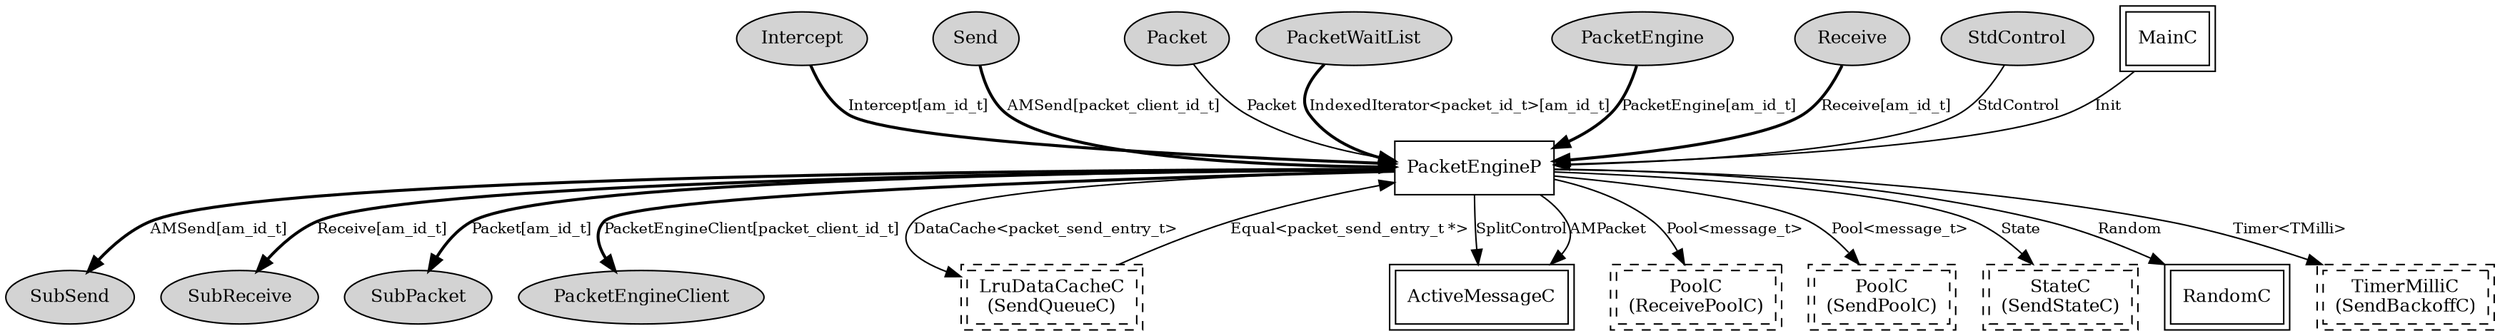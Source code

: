 digraph "PacketEngineC" {
  n0x7e4fa7b0 [shape=ellipse, style=filled, label="Intercept", fontsize=12];
  "PacketEngineP" [fontsize=12, shape=box, URL="PacketEngineP.html"];
  n0x7e502870 [shape=ellipse, style=filled, label="Send", fontsize=12];
  "PacketEngineP" [fontsize=12, shape=box, URL="PacketEngineP.html"];
  n0x7e4faad0 [shape=ellipse, style=filled, label="Packet", fontsize=12];
  "PacketEngineP" [fontsize=12, shape=box, URL="PacketEngineP.html"];
  n0x7e4e4b60 [shape=ellipse, style=filled, label="PacketWaitList", fontsize=12];
  "PacketEngineP" [fontsize=12, shape=box, URL="PacketEngineP.html"];
  n0x7e4ebbd0 [shape=ellipse, style=filled, label="PacketEngine", fontsize=12];
  "PacketEngineP" [fontsize=12, shape=box, URL="PacketEngineP.html"];
  n0x7e5011e8 [shape=ellipse, style=filled, label="Receive", fontsize=12];
  "PacketEngineP" [fontsize=12, shape=box, URL="PacketEngineP.html"];
  n0x7e5021a0 [shape=ellipse, style=filled, label="StdControl", fontsize=12];
  "PacketEngineP" [fontsize=12, shape=box, URL="PacketEngineP.html"];
  "PacketEngineP" [fontsize=12, shape=box, URL="PacketEngineP.html"];
  n0x7e4e9998 [shape=ellipse, style=filled, label="SubSend", fontsize=12];
  "PacketEngineP" [fontsize=12, shape=box, URL="PacketEngineP.html"];
  n0x7e4e8320 [shape=ellipse, style=filled, label="SubReceive", fontsize=12];
  "PacketEngineP" [fontsize=12, shape=box, URL="PacketEngineP.html"];
  n0x7e4e8ac0 [shape=ellipse, style=filled, label="SubPacket", fontsize=12];
  "PacketEngineP" [fontsize=12, shape=box, URL="PacketEngineP.html"];
  n0x7e4da440 [shape=ellipse, style=filled, label="PacketEngineClient", fontsize=12];
  "MainC" [fontsize=12, shape=box,peripheries=2, URL="tos.lib.tossim.MainC.html"];
  "PacketEngineP" [fontsize=12, shape=box, URL="PacketEngineP.html"];
  "PacketEngineC.SendQueueC" [fontsize=12, shape=box,peripheries=2, style=dashed, label="LruDataCacheC\n(SendQueueC)", URL="LruDataCacheC.html"];
  "PacketEngineP" [fontsize=12, shape=box, URL="PacketEngineP.html"];
  "PacketEngineP" [fontsize=12, shape=box, URL="PacketEngineP.html"];
  "ActiveMessageC" [fontsize=12, shape=box,peripheries=2, URL="tos.lib.tossim.ActiveMessageC.html"];
  "PacketEngineP" [fontsize=12, shape=box, URL="PacketEngineP.html"];
  "PacketEngineC.SendQueueC" [fontsize=12, shape=box,peripheries=2, style=dashed, label="LruDataCacheC\n(SendQueueC)", URL="LruDataCacheC.html"];
  "PacketEngineP" [fontsize=12, shape=box, URL="PacketEngineP.html"];
  "PacketEngineC.ReceivePoolC" [fontsize=12, shape=box,peripheries=2, style=dashed, label="PoolC\n(ReceivePoolC)", URL="tos.system.PoolC.html"];
  "PacketEngineP" [fontsize=12, shape=box, URL="PacketEngineP.html"];
  "PacketEngineC.SendPoolC" [fontsize=12, shape=box,peripheries=2, style=dashed, label="PoolC\n(SendPoolC)", URL="tos.system.PoolC.html"];
  "PacketEngineP" [fontsize=12, shape=box, URL="PacketEngineP.html"];
  "PacketEngineC.SendStateC" [fontsize=12, shape=box,peripheries=2, style=dashed, label="StateC\n(SendStateC)", URL="tos.system.StateC.html"];
  "PacketEngineP" [fontsize=12, shape=box, URL="PacketEngineP.html"];
  "RandomC" [fontsize=12, shape=box,peripheries=2, URL="tos.system.RandomC.html"];
  "PacketEngineP" [fontsize=12, shape=box, URL="PacketEngineP.html"];
  "PacketEngineC.SendBackoffC" [fontsize=12, shape=box,peripheries=2, style=dashed, label="TimerMilliC\n(SendBackoffC)", URL="tos.system.TimerMilliC.html"];
  "PacketEngineP" [fontsize=12, shape=box, URL="PacketEngineP.html"];
  "ActiveMessageC" [fontsize=12, shape=box,peripheries=2, URL="tos.lib.tossim.ActiveMessageC.html"];
  "n0x7e4fa7b0" -> "PacketEngineP" [label="Intercept[am_id_t]", style=bold, URL="../ihtml/tos.interfaces.Intercept.html", fontsize=10];
  "n0x7e502870" -> "PacketEngineP" [label="AMSend[packet_client_id_t]", style=bold, URL="../ihtml/tos.interfaces.AMSend.html", fontsize=10];
  "n0x7e4faad0" -> "PacketEngineP" [label="Packet", URL="../ihtml/tos.interfaces.Packet.html", fontsize=10];
  "n0x7e4e4b60" -> "PacketEngineP" [label="IndexedIterator<packet_id_t>[am_id_t]", style=bold, URL="../ihtml/IndexedIterator.html", fontsize=10];
  "n0x7e4ebbd0" -> "PacketEngineP" [label="PacketEngine[am_id_t]", style=bold, URL="../ihtml/PacketEngine.html", fontsize=10];
  "n0x7e5011e8" -> "PacketEngineP" [label="Receive[am_id_t]", style=bold, URL="../ihtml/tos.interfaces.Receive.html", fontsize=10];
  "n0x7e5021a0" -> "PacketEngineP" [label="StdControl", URL="../ihtml/tos.interfaces.StdControl.html", fontsize=10];
  "PacketEngineP" -> "n0x7e4e9998" [label="AMSend[am_id_t]", style=bold, URL="../ihtml/tos.interfaces.AMSend.html", fontsize=10];
  "PacketEngineP" -> "n0x7e4e8320" [label="Receive[am_id_t]", style=bold, URL="../ihtml/tos.interfaces.Receive.html", fontsize=10];
  "PacketEngineP" -> "n0x7e4e8ac0" [label="Packet[am_id_t]", style=bold, URL="../ihtml/tos.interfaces.Packet.html", fontsize=10];
  "PacketEngineP" -> "n0x7e4da440" [label="PacketEngineClient[packet_client_id_t]", style=bold, URL="../ihtml/PacketEngineClient.html", fontsize=10];
  "MainC" -> "PacketEngineP" [label="Init", URL="../ihtml/tos.interfaces.Init.html", fontsize=10];
  "PacketEngineC.SendQueueC" -> "PacketEngineP" [label="Equal<packet_send_entry_t *>", URL="../ihtml/Equal.html", fontsize=10];
  "PacketEngineP" -> "ActiveMessageC" [label="SplitControl", URL="../ihtml/tos.interfaces.SplitControl.html", fontsize=10];
  "PacketEngineP" -> "PacketEngineC.SendQueueC" [label="DataCache<packet_send_entry_t>", URL="../ihtml/DataCache.html", fontsize=10];
  "PacketEngineP" -> "PacketEngineC.ReceivePoolC" [label="Pool<message_t>", URL="../ihtml/tos.interfaces.Pool.html", fontsize=10];
  "PacketEngineP" -> "PacketEngineC.SendPoolC" [label="Pool<message_t>", URL="../ihtml/tos.interfaces.Pool.html", fontsize=10];
  "PacketEngineP" -> "PacketEngineC.SendStateC" [label="State", URL="../ihtml/tos.interfaces.State.html", fontsize=10];
  "PacketEngineP" -> "RandomC" [label="Random", URL="../ihtml/tos.interfaces.Random.html", fontsize=10];
  "PacketEngineP" -> "PacketEngineC.SendBackoffC" [label="Timer<TMilli>", URL="../ihtml/tos.lib.timer.Timer.html", fontsize=10];
  "PacketEngineP" -> "ActiveMessageC" [label="AMPacket", URL="../ihtml/tos.interfaces.AMPacket.html", fontsize=10];
}
